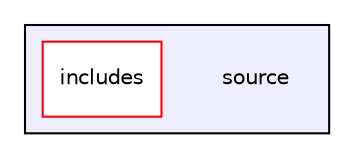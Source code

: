 digraph "source" {
  compound=true
  node [ fontsize="10", fontname="Helvetica"];
  edge [ labelfontsize="10", labelfontname="Helvetica"];
  subgraph clusterdir_b2f33c71d4aa5e7af42a1ca61ff5af1b {
    graph [ bgcolor="#eeeeff", pencolor="black", label="" URL="dir_b2f33c71d4aa5e7af42a1ca61ff5af1b.html"];
    dir_b2f33c71d4aa5e7af42a1ca61ff5af1b [shape=plaintext label="source"];
  dir_c9f89f587e7e777be723ee48a3df5844 [shape=box label="includes" fillcolor="white" style="filled" color="red" URL="dir_c9f89f587e7e777be723ee48a3df5844.html"];
  }
}
